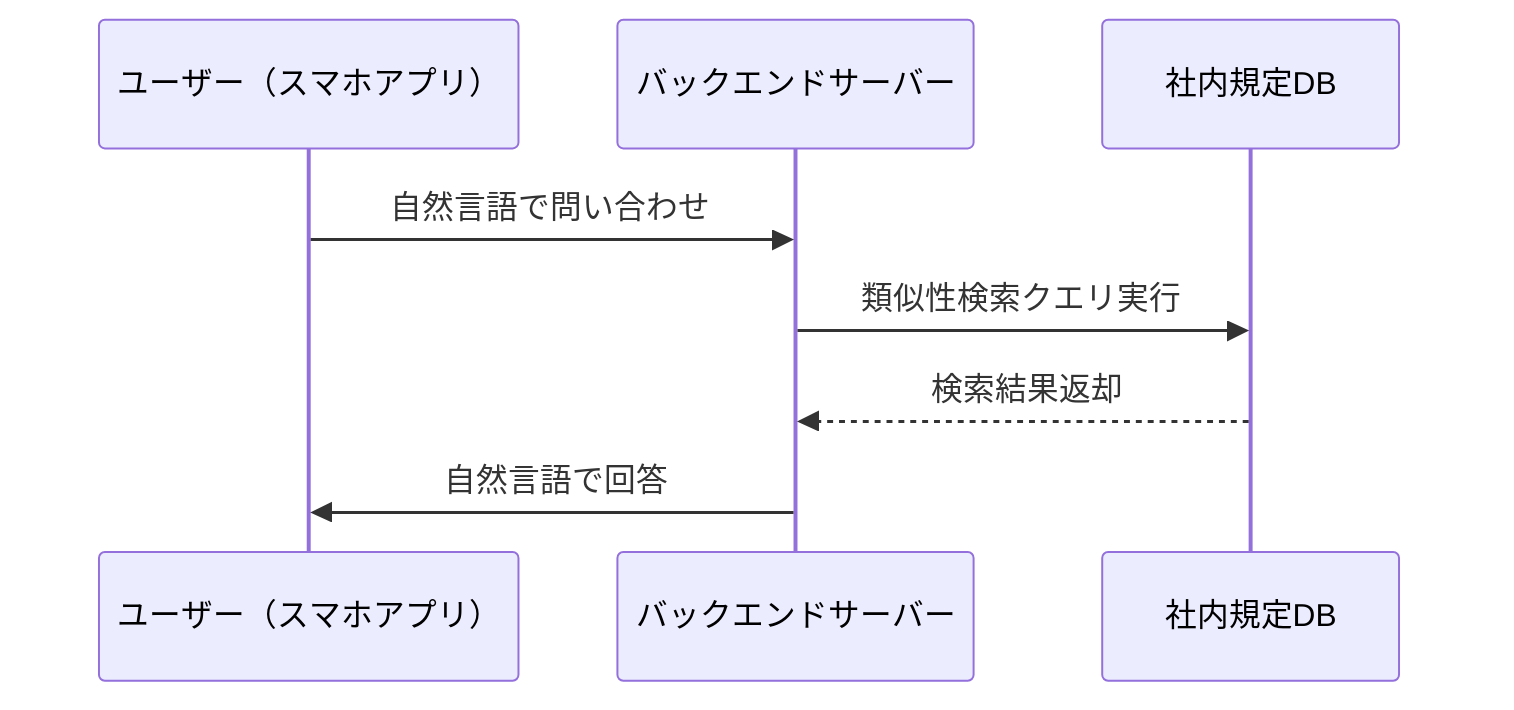 sequenceDiagram
    participant User as ユーザー（スマホアプリ）
    participant Server as バックエンドサーバー
    participant DB as 社内規定DB
    User->>Server: 自然言語で問い合わせ
    Server->>DB: 類似性検索クエリ実行
    DB-->>Server: 検索結果返却
    Server->>User: 自然言語で回答